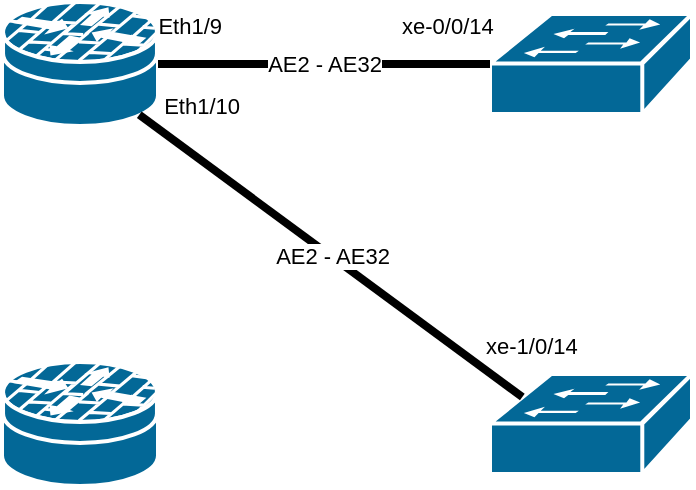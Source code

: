 <mxfile version="28.2.7">
  <diagram name="Page-1" id="ENwsPFU619q3HPzh_jZN">
    <mxGraphModel dx="1412" dy="737" grid="1" gridSize="10" guides="1" tooltips="1" connect="1" arrows="1" fold="1" page="1" pageScale="1" pageWidth="850" pageHeight="1100" math="0" shadow="0">
      <root>
        <mxCell id="0" />
        <mxCell id="1" parent="0" />
        <mxCell id="MANlrupcTTr53v-TsqG8-1" value="" style="shape=mxgraph.cisco.security.router_firewall;sketch=0;html=1;pointerEvents=1;dashed=0;fillColor=#036897;strokeColor=#ffffff;strokeWidth=2;verticalLabelPosition=bottom;verticalAlign=top;align=center;outlineConnect=0;" vertex="1" parent="1">
          <mxGeometry x="80.0" y="150" width="78" height="62" as="geometry" />
        </mxCell>
        <mxCell id="MANlrupcTTr53v-TsqG8-2" value="" style="shape=mxgraph.cisco.security.router_firewall;sketch=0;html=1;pointerEvents=1;dashed=0;fillColor=#036897;strokeColor=#ffffff;strokeWidth=2;verticalLabelPosition=bottom;verticalAlign=top;align=center;outlineConnect=0;" vertex="1" parent="1">
          <mxGeometry x="80.0" y="330" width="78" height="62" as="geometry" />
        </mxCell>
        <mxCell id="MANlrupcTTr53v-TsqG8-3" value="" style="shape=mxgraph.cisco.switches.workgroup_switch;sketch=0;html=1;pointerEvents=1;dashed=0;fillColor=#036897;strokeColor=#ffffff;strokeWidth=2;verticalLabelPosition=bottom;verticalAlign=top;align=center;outlineConnect=0;" vertex="1" parent="1">
          <mxGeometry x="324.0" y="156" width="101" height="50" as="geometry" />
        </mxCell>
        <mxCell id="MANlrupcTTr53v-TsqG8-4" value="" style="shape=mxgraph.cisco.switches.workgroup_switch;sketch=0;html=1;pointerEvents=1;dashed=0;fillColor=#036897;strokeColor=#ffffff;strokeWidth=2;verticalLabelPosition=bottom;verticalAlign=top;align=center;outlineConnect=0;" vertex="1" parent="1">
          <mxGeometry x="324.0" y="336" width="101" height="50" as="geometry" />
        </mxCell>
        <mxCell id="MANlrupcTTr53v-TsqG8-20" value="" style="endArrow=none;html=1;rounded=0;strokeWidth=4;endFill=0;entryX=1;entryY=0.5;entryDx=0;entryDy=0;entryPerimeter=0;exitX=0;exitY=0.5;exitDx=0;exitDy=0;exitPerimeter=0;strokeColor=light-dark(#000000,#9999FF);" edge="1" parent="1" source="MANlrupcTTr53v-TsqG8-3" target="MANlrupcTTr53v-TsqG8-1">
          <mxGeometry relative="1" as="geometry">
            <mxPoint x="316" y="180.5" as="sourcePoint" />
            <mxPoint x="150" y="180.5" as="targetPoint" />
          </mxGeometry>
        </mxCell>
        <mxCell id="MANlrupcTTr53v-TsqG8-21" value="AE2 - AE32" style="edgeLabel;resizable=0;html=1;;align=center;verticalAlign=middle;" connectable="0" vertex="1" parent="MANlrupcTTr53v-TsqG8-20">
          <mxGeometry relative="1" as="geometry" />
        </mxCell>
        <mxCell id="MANlrupcTTr53v-TsqG8-22" value="xe-0/0/14" style="edgeLabel;resizable=0;html=1;;align=left;verticalAlign=bottom;" connectable="0" vertex="1" parent="MANlrupcTTr53v-TsqG8-20">
          <mxGeometry x="-1" relative="1" as="geometry">
            <mxPoint x="-46" y="-11" as="offset" />
          </mxGeometry>
        </mxCell>
        <mxCell id="MANlrupcTTr53v-TsqG8-23" value="Eth1/9" style="edgeLabel;resizable=0;html=1;;align=right;verticalAlign=bottom;" connectable="0" vertex="1" parent="MANlrupcTTr53v-TsqG8-20">
          <mxGeometry x="1" relative="1" as="geometry">
            <mxPoint x="32" y="-11" as="offset" />
          </mxGeometry>
        </mxCell>
        <mxCell id="MANlrupcTTr53v-TsqG8-27" value="" style="endArrow=none;html=1;rounded=0;strokeWidth=4;endFill=0;entryX=0.88;entryY=0.91;entryDx=0;entryDy=0;entryPerimeter=0;exitX=0.16;exitY=0.23;exitDx=0;exitDy=0;exitPerimeter=0;strokeColor=light-dark(#000000,#9999FF);" edge="1" parent="1" source="MANlrupcTTr53v-TsqG8-4" target="MANlrupcTTr53v-TsqG8-1">
          <mxGeometry relative="1" as="geometry">
            <mxPoint x="716" y="260" as="sourcePoint" />
            <mxPoint x="550" y="260" as="targetPoint" />
          </mxGeometry>
        </mxCell>
        <mxCell id="MANlrupcTTr53v-TsqG8-28" value="AE2 - AE32" style="edgeLabel;resizable=0;html=1;;align=center;verticalAlign=middle;" connectable="0" vertex="1" parent="MANlrupcTTr53v-TsqG8-27">
          <mxGeometry relative="1" as="geometry" />
        </mxCell>
        <mxCell id="MANlrupcTTr53v-TsqG8-29" value="xe-1/0/14" style="edgeLabel;resizable=0;html=1;;align=left;verticalAlign=bottom;" connectable="0" vertex="1" parent="MANlrupcTTr53v-TsqG8-27">
          <mxGeometry x="-1" relative="1" as="geometry">
            <mxPoint x="-20" y="-17" as="offset" />
          </mxGeometry>
        </mxCell>
        <mxCell id="MANlrupcTTr53v-TsqG8-30" value="Eth1/10" style="edgeLabel;resizable=0;html=1;;align=right;verticalAlign=bottom;" connectable="0" vertex="1" parent="MANlrupcTTr53v-TsqG8-27">
          <mxGeometry x="1" relative="1" as="geometry">
            <mxPoint x="51" y="4" as="offset" />
          </mxGeometry>
        </mxCell>
      </root>
    </mxGraphModel>
  </diagram>
</mxfile>

